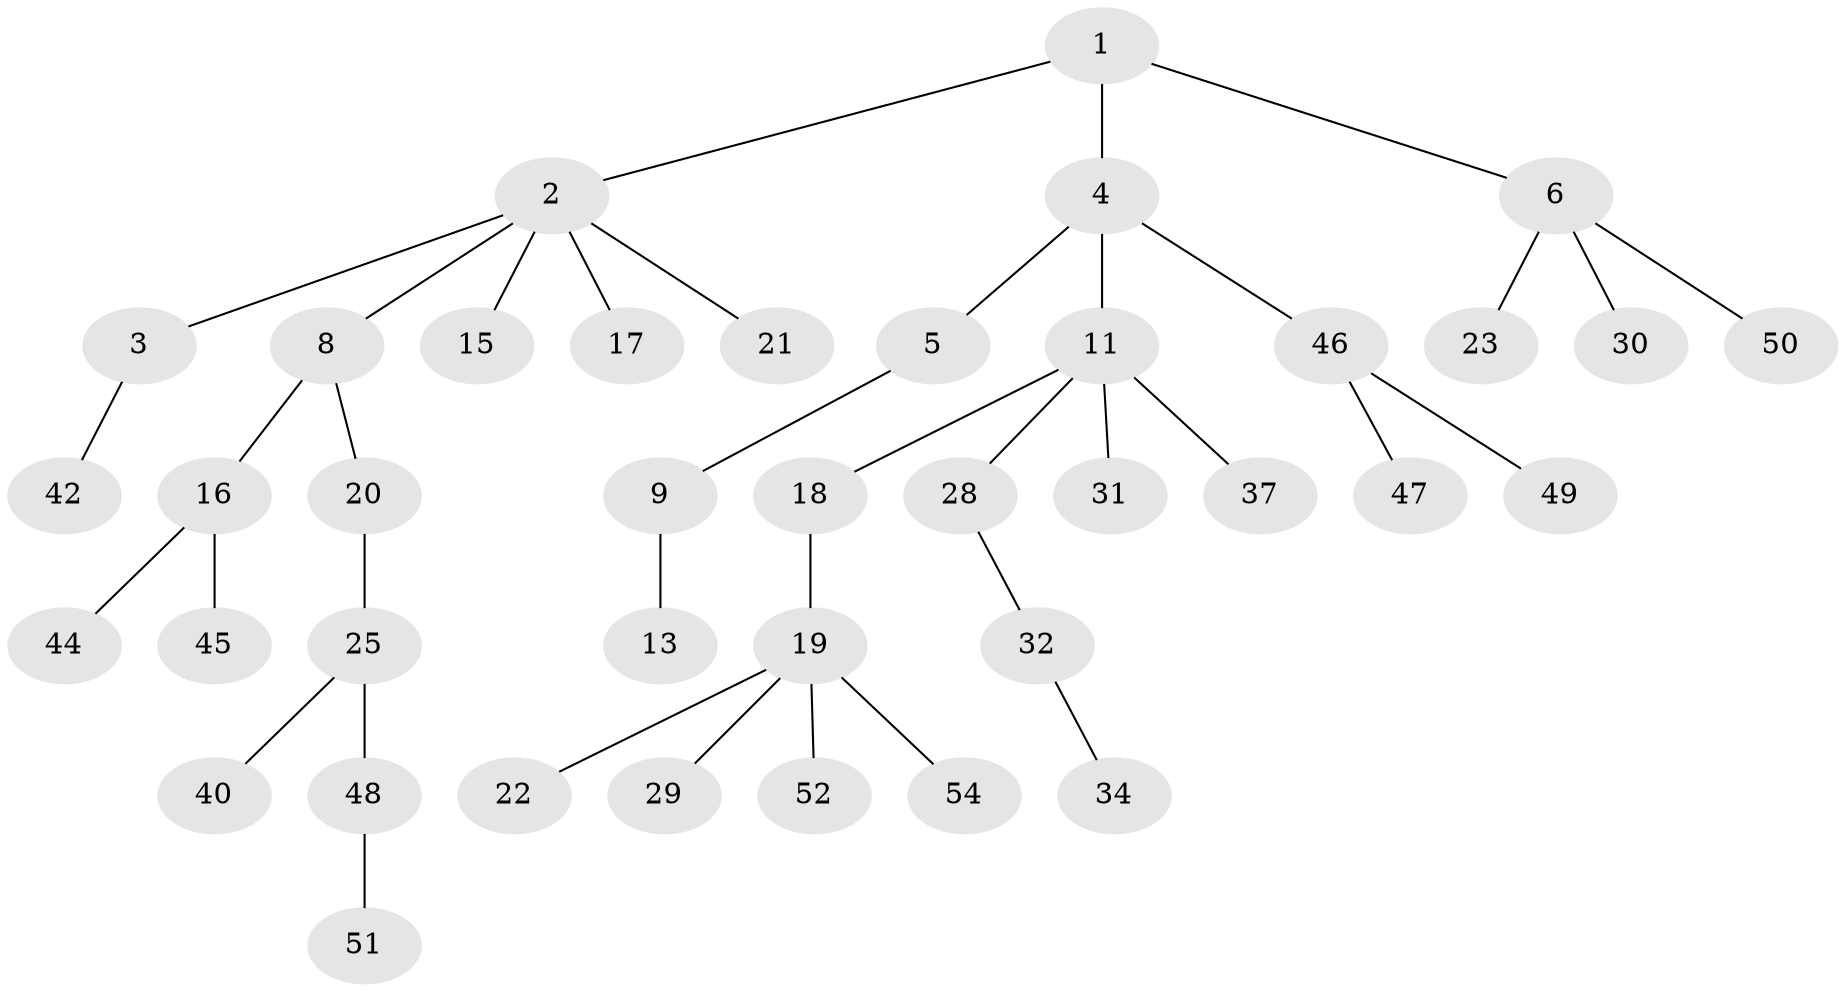 // original degree distribution, {4: 0.10714285714285714, 6: 0.017857142857142856, 2: 0.19642857142857142, 3: 0.17857142857142858, 1: 0.5}
// Generated by graph-tools (version 1.1) at 2025/11/02/27/25 16:11:28]
// undirected, 39 vertices, 38 edges
graph export_dot {
graph [start="1"]
  node [color=gray90,style=filled];
  1 [super="+55"];
  2 [super="+7"];
  3 [super="+14"];
  4 [super="+35"];
  5 [super="+38"];
  6 [super="+10"];
  8;
  9 [super="+43"];
  11 [super="+12"];
  13 [super="+36"];
  15 [super="+39"];
  16 [super="+24"];
  17;
  18;
  19 [super="+27"];
  20 [super="+56"];
  21;
  22 [super="+53"];
  23;
  25 [super="+26"];
  28 [super="+33"];
  29;
  30;
  31;
  32 [super="+41"];
  34;
  37;
  40;
  42;
  44;
  45;
  46;
  47;
  48;
  49;
  50;
  51;
  52;
  54;
  1 -- 2;
  1 -- 4;
  1 -- 6;
  2 -- 3;
  2 -- 8;
  2 -- 15;
  2 -- 17;
  2 -- 21;
  3 -- 42;
  4 -- 5;
  4 -- 11;
  4 -- 46;
  5 -- 9;
  6 -- 23;
  6 -- 30;
  6 -- 50;
  8 -- 16;
  8 -- 20;
  9 -- 13;
  11 -- 18;
  11 -- 28;
  11 -- 37;
  11 -- 31;
  16 -- 44;
  16 -- 45;
  18 -- 19;
  19 -- 22;
  19 -- 52;
  19 -- 29;
  19 -- 54;
  20 -- 25;
  25 -- 40;
  25 -- 48;
  28 -- 32;
  32 -- 34;
  46 -- 47;
  46 -- 49;
  48 -- 51;
}

